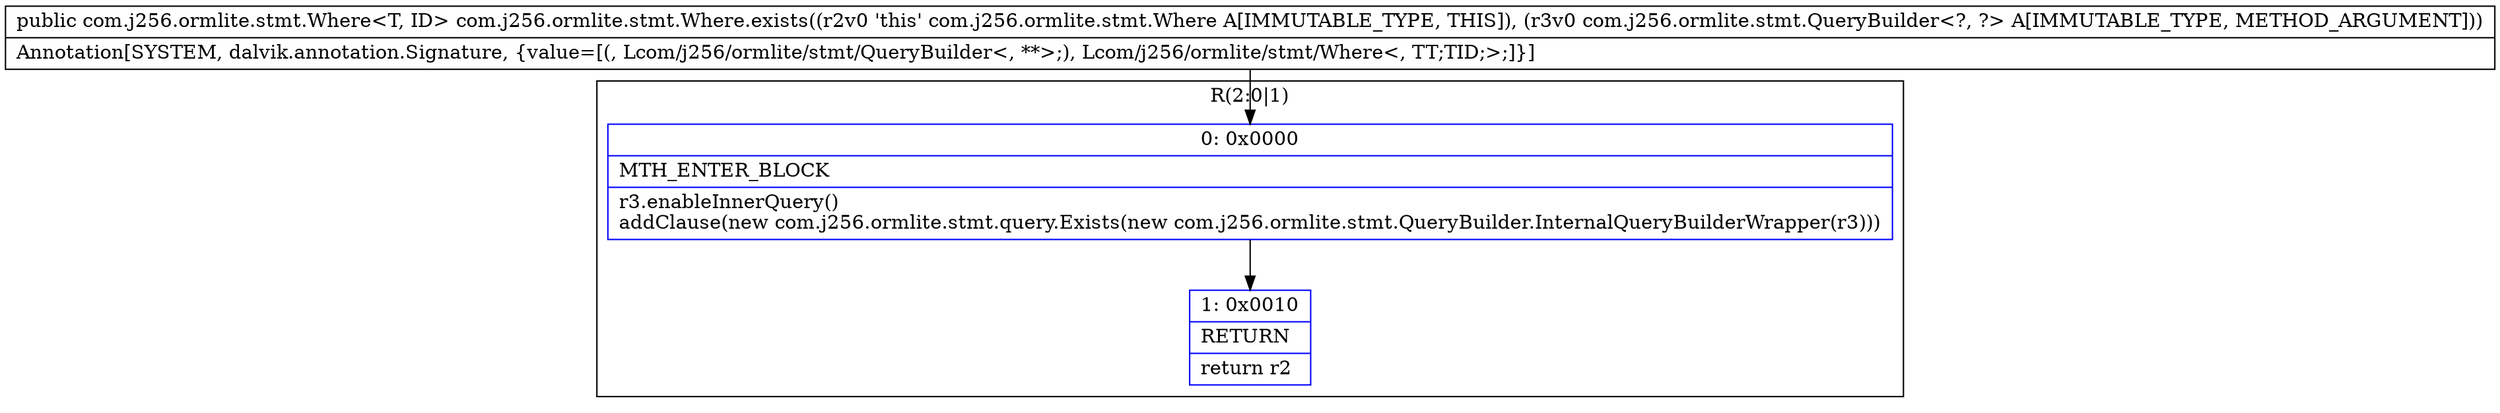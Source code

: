 digraph "CFG forcom.j256.ormlite.stmt.Where.exists(Lcom\/j256\/ormlite\/stmt\/QueryBuilder;)Lcom\/j256\/ormlite\/stmt\/Where;" {
subgraph cluster_Region_286584729 {
label = "R(2:0|1)";
node [shape=record,color=blue];
Node_0 [shape=record,label="{0\:\ 0x0000|MTH_ENTER_BLOCK\l|r3.enableInnerQuery()\laddClause(new com.j256.ormlite.stmt.query.Exists(new com.j256.ormlite.stmt.QueryBuilder.InternalQueryBuilderWrapper(r3)))\l}"];
Node_1 [shape=record,label="{1\:\ 0x0010|RETURN\l|return r2\l}"];
}
MethodNode[shape=record,label="{public com.j256.ormlite.stmt.Where\<T, ID\> com.j256.ormlite.stmt.Where.exists((r2v0 'this' com.j256.ormlite.stmt.Where A[IMMUTABLE_TYPE, THIS]), (r3v0 com.j256.ormlite.stmt.QueryBuilder\<?, ?\> A[IMMUTABLE_TYPE, METHOD_ARGUMENT]))  | Annotation[SYSTEM, dalvik.annotation.Signature, \{value=[(, Lcom\/j256\/ormlite\/stmt\/QueryBuilder\<, **\>;), Lcom\/j256\/ormlite\/stmt\/Where\<, TT;TID;\>;]\}]\l}"];
MethodNode -> Node_0;
Node_0 -> Node_1;
}

